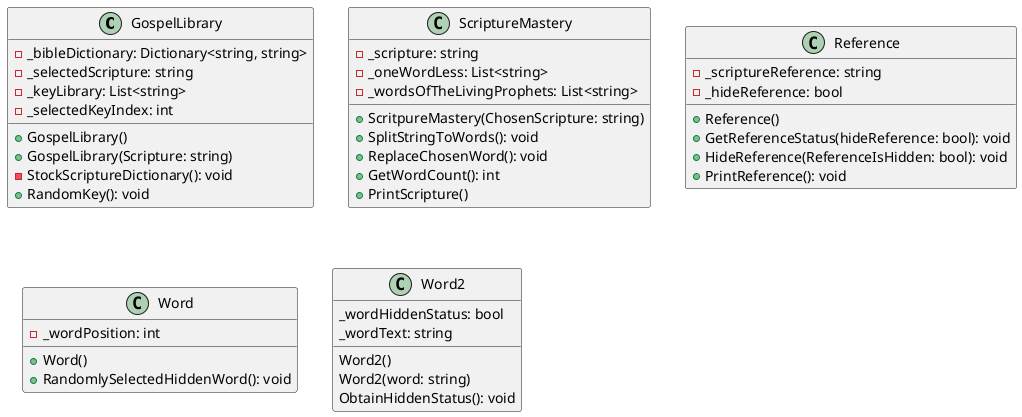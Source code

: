 @startuml None
'GospelLibrary class
'Attributes:
GospelLibrary : -_bibleDictionary: Dictionary<string, string>
GospelLibrary : -_selectedScripture: string
GospelLibrary : -_keyLibrary: List<string>
GospelLibrary : -_selectedKeyIndex: int

'Constructors:
GospelLibrary : +GospelLibrary()
GospelLibrary : +GospelLibrary(Scripture: string)

'Methods
GospelLibrary : -StockScriptureDictionary(): void
GospelLibrary : +RandomKey(): void



'ScriptureMastery class
'Attributes:
ScriptureMastery : -_scripture: string
ScriptureMastery : -_oneWordLess: List<string>
ScriptureMastery : -_wordsOfTheLivingProphets: List<string>

'Constructors:
ScriptureMastery : +ScritpureMastery(ChosenScripture: string)

'Methods:
ScriptureMastery : +SplitStringToWords(): void
ScriptureMastery : +ReplaceChosenWord(): void
ScriptureMastery : +GetWordCount(): int
ScriptureMastery : +PrintScripture()


'Reference class
'Attributes:
Reference : -_scriptureReference: string
Reference : -_hideReference: bool

'Constructors:
Reference : +Reference()

'Methods:
Reference : +GetReferenceStatus(hideReference: bool): void
Reference : +HideReference(ReferenceIsHidden: bool): void
Reference : +PrintReference(): void



'Word class
'Attributes:
Word : -_wordPosition: int

'constructors:
Word : +Word()

'Methods:
Word : +RandomlySelectedHiddenWord(): void
' Word : +SetWordStatus(): void



'Word2 class
'Attributes
Word2 : _wordHiddenStatus: bool
Word2 : _wordText: string

'Constructors:
Word2 : Word2()
Word2 : Word2(word: string)

'Methods:
Word2 : ObtainHiddenStatus(): void
@enduml
